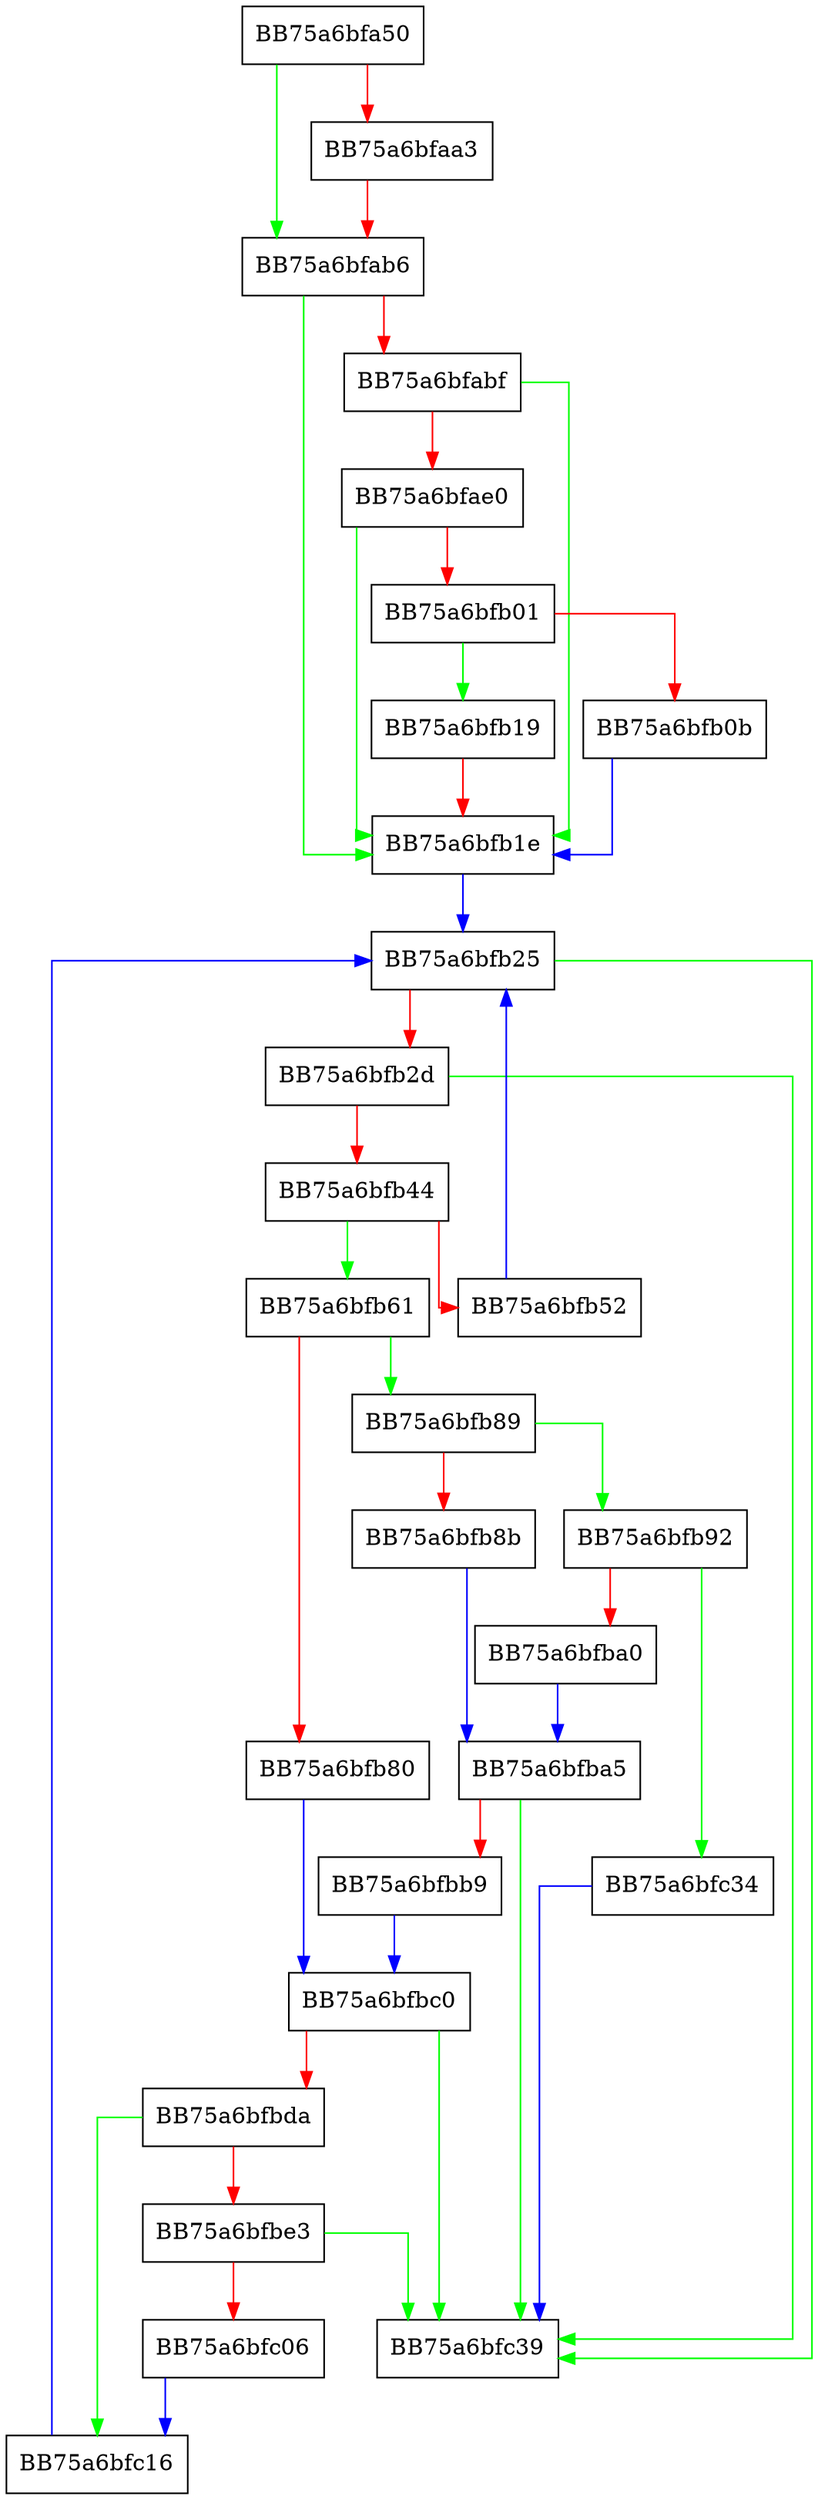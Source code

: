 digraph OnTheFly {
  node [shape="box"];
  graph [splines=ortho];
  BB75a6bfa50 -> BB75a6bfab6 [color="green"];
  BB75a6bfa50 -> BB75a6bfaa3 [color="red"];
  BB75a6bfaa3 -> BB75a6bfab6 [color="red"];
  BB75a6bfab6 -> BB75a6bfb1e [color="green"];
  BB75a6bfab6 -> BB75a6bfabf [color="red"];
  BB75a6bfabf -> BB75a6bfb1e [color="green"];
  BB75a6bfabf -> BB75a6bfae0 [color="red"];
  BB75a6bfae0 -> BB75a6bfb1e [color="green"];
  BB75a6bfae0 -> BB75a6bfb01 [color="red"];
  BB75a6bfb01 -> BB75a6bfb19 [color="green"];
  BB75a6bfb01 -> BB75a6bfb0b [color="red"];
  BB75a6bfb0b -> BB75a6bfb1e [color="blue"];
  BB75a6bfb19 -> BB75a6bfb1e [color="red"];
  BB75a6bfb1e -> BB75a6bfb25 [color="blue"];
  BB75a6bfb25 -> BB75a6bfc39 [color="green"];
  BB75a6bfb25 -> BB75a6bfb2d [color="red"];
  BB75a6bfb2d -> BB75a6bfc39 [color="green"];
  BB75a6bfb2d -> BB75a6bfb44 [color="red"];
  BB75a6bfb44 -> BB75a6bfb61 [color="green"];
  BB75a6bfb44 -> BB75a6bfb52 [color="red"];
  BB75a6bfb52 -> BB75a6bfb25 [color="blue"];
  BB75a6bfb61 -> BB75a6bfb89 [color="green"];
  BB75a6bfb61 -> BB75a6bfb80 [color="red"];
  BB75a6bfb80 -> BB75a6bfbc0 [color="blue"];
  BB75a6bfb89 -> BB75a6bfb92 [color="green"];
  BB75a6bfb89 -> BB75a6bfb8b [color="red"];
  BB75a6bfb8b -> BB75a6bfba5 [color="blue"];
  BB75a6bfb92 -> BB75a6bfc34 [color="green"];
  BB75a6bfb92 -> BB75a6bfba0 [color="red"];
  BB75a6bfba0 -> BB75a6bfba5 [color="blue"];
  BB75a6bfba5 -> BB75a6bfc39 [color="green"];
  BB75a6bfba5 -> BB75a6bfbb9 [color="red"];
  BB75a6bfbb9 -> BB75a6bfbc0 [color="blue"];
  BB75a6bfbc0 -> BB75a6bfc39 [color="green"];
  BB75a6bfbc0 -> BB75a6bfbda [color="red"];
  BB75a6bfbda -> BB75a6bfc16 [color="green"];
  BB75a6bfbda -> BB75a6bfbe3 [color="red"];
  BB75a6bfbe3 -> BB75a6bfc39 [color="green"];
  BB75a6bfbe3 -> BB75a6bfc06 [color="red"];
  BB75a6bfc06 -> BB75a6bfc16 [color="blue"];
  BB75a6bfc16 -> BB75a6bfb25 [color="blue"];
  BB75a6bfc34 -> BB75a6bfc39 [color="blue"];
}